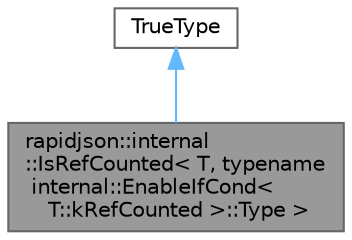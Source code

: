 digraph "rapidjson::internal::IsRefCounted&lt; T, typename internal::EnableIfCond&lt; T::kRefCounted &gt;::Type &gt;"
{
 // LATEX_PDF_SIZE
  bgcolor="transparent";
  edge [fontname=Helvetica,fontsize=10,labelfontname=Helvetica,labelfontsize=10];
  node [fontname=Helvetica,fontsize=10,shape=box,height=0.2,width=0.4];
  Node1 [id="Node000001",label="rapidjson::internal\l::IsRefCounted\< T, typename\l internal::EnableIfCond\<\l T::kRefCounted \>::Type \>",height=0.2,width=0.4,color="gray40", fillcolor="grey60", style="filled", fontcolor="black",tooltip=" "];
  Node2 -> Node1 [id="edge1_Node000001_Node000002",dir="back",color="steelblue1",style="solid",tooltip=" "];
  Node2 [id="Node000002",label="TrueType",height=0.2,width=0.4,color="gray40", fillcolor="white", style="filled",tooltip=" "];
}
